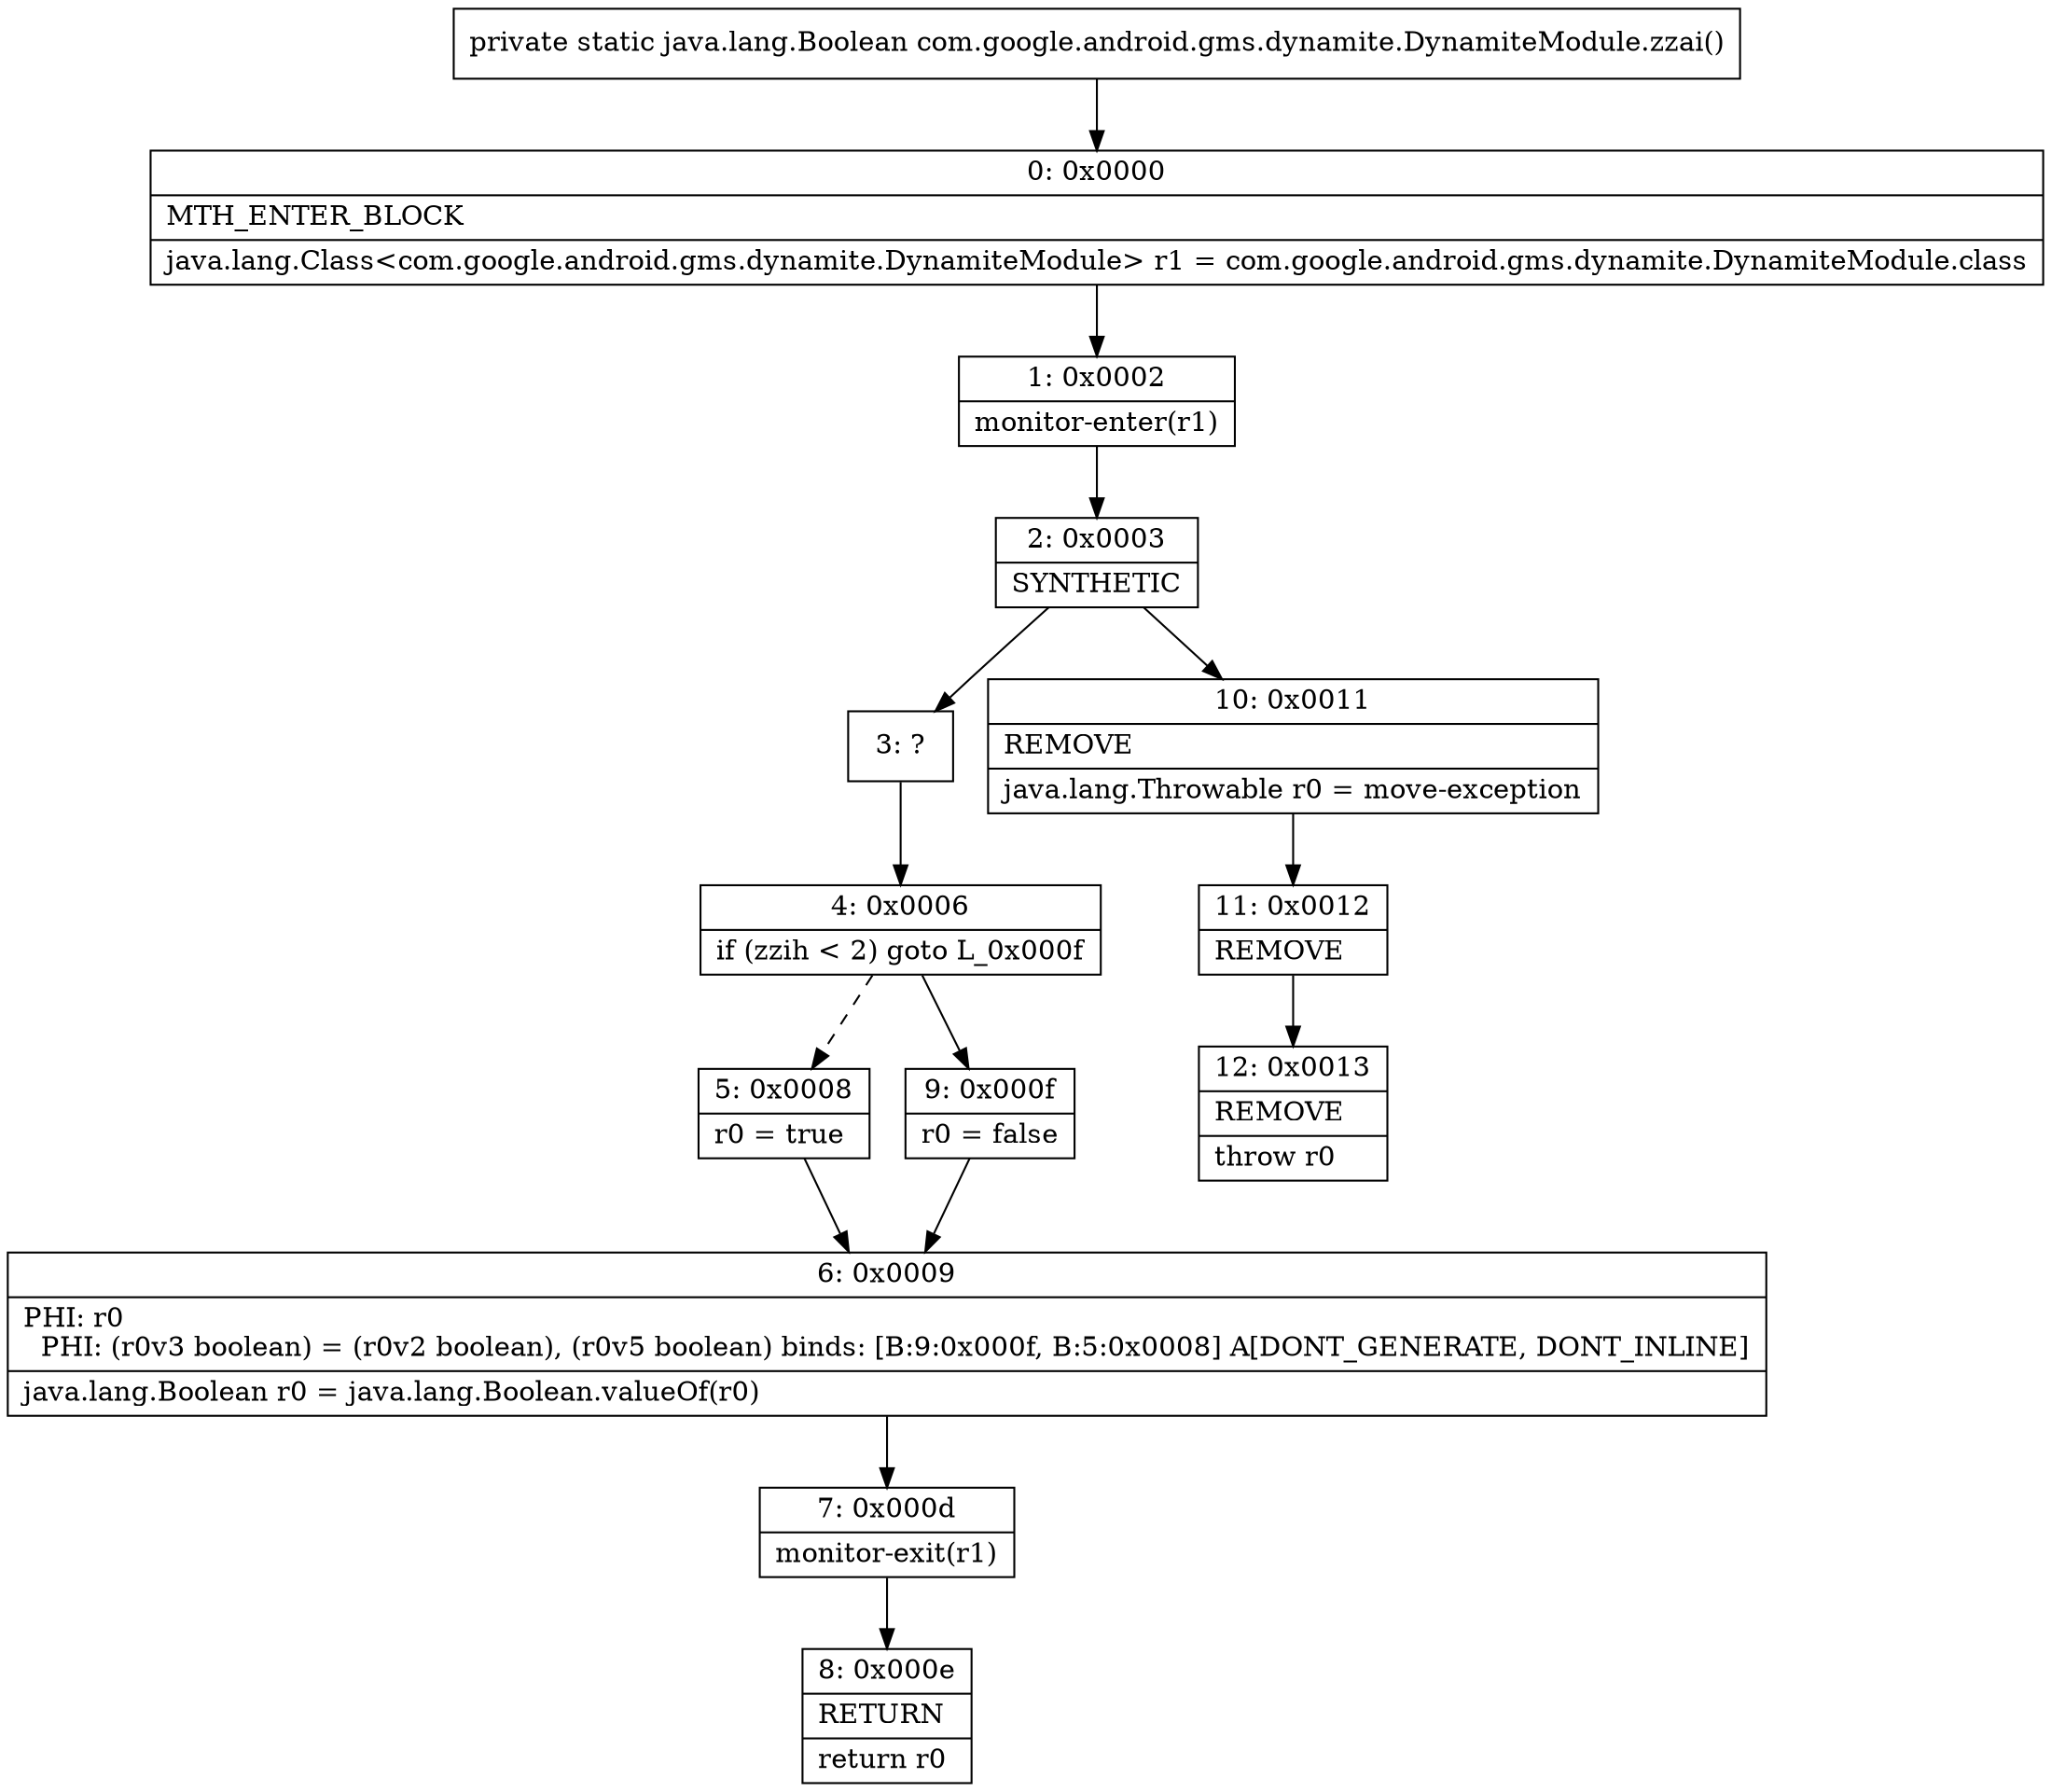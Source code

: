 digraph "CFG forcom.google.android.gms.dynamite.DynamiteModule.zzai()Ljava\/lang\/Boolean;" {
Node_0 [shape=record,label="{0\:\ 0x0000|MTH_ENTER_BLOCK\l|java.lang.Class\<com.google.android.gms.dynamite.DynamiteModule\> r1 = com.google.android.gms.dynamite.DynamiteModule.class\l}"];
Node_1 [shape=record,label="{1\:\ 0x0002|monitor\-enter(r1)\l}"];
Node_2 [shape=record,label="{2\:\ 0x0003|SYNTHETIC\l}"];
Node_3 [shape=record,label="{3\:\ ?}"];
Node_4 [shape=record,label="{4\:\ 0x0006|if (zzih \< 2) goto L_0x000f\l}"];
Node_5 [shape=record,label="{5\:\ 0x0008|r0 = true\l}"];
Node_6 [shape=record,label="{6\:\ 0x0009|PHI: r0 \l  PHI: (r0v3 boolean) = (r0v2 boolean), (r0v5 boolean) binds: [B:9:0x000f, B:5:0x0008] A[DONT_GENERATE, DONT_INLINE]\l|java.lang.Boolean r0 = java.lang.Boolean.valueOf(r0)\l}"];
Node_7 [shape=record,label="{7\:\ 0x000d|monitor\-exit(r1)\l}"];
Node_8 [shape=record,label="{8\:\ 0x000e|RETURN\l|return r0\l}"];
Node_9 [shape=record,label="{9\:\ 0x000f|r0 = false\l}"];
Node_10 [shape=record,label="{10\:\ 0x0011|REMOVE\l|java.lang.Throwable r0 = move\-exception\l}"];
Node_11 [shape=record,label="{11\:\ 0x0012|REMOVE\l}"];
Node_12 [shape=record,label="{12\:\ 0x0013|REMOVE\l|throw r0\l}"];
MethodNode[shape=record,label="{private static java.lang.Boolean com.google.android.gms.dynamite.DynamiteModule.zzai() }"];
MethodNode -> Node_0;
Node_0 -> Node_1;
Node_1 -> Node_2;
Node_2 -> Node_3;
Node_2 -> Node_10;
Node_3 -> Node_4;
Node_4 -> Node_5[style=dashed];
Node_4 -> Node_9;
Node_5 -> Node_6;
Node_6 -> Node_7;
Node_7 -> Node_8;
Node_9 -> Node_6;
Node_10 -> Node_11;
Node_11 -> Node_12;
}

